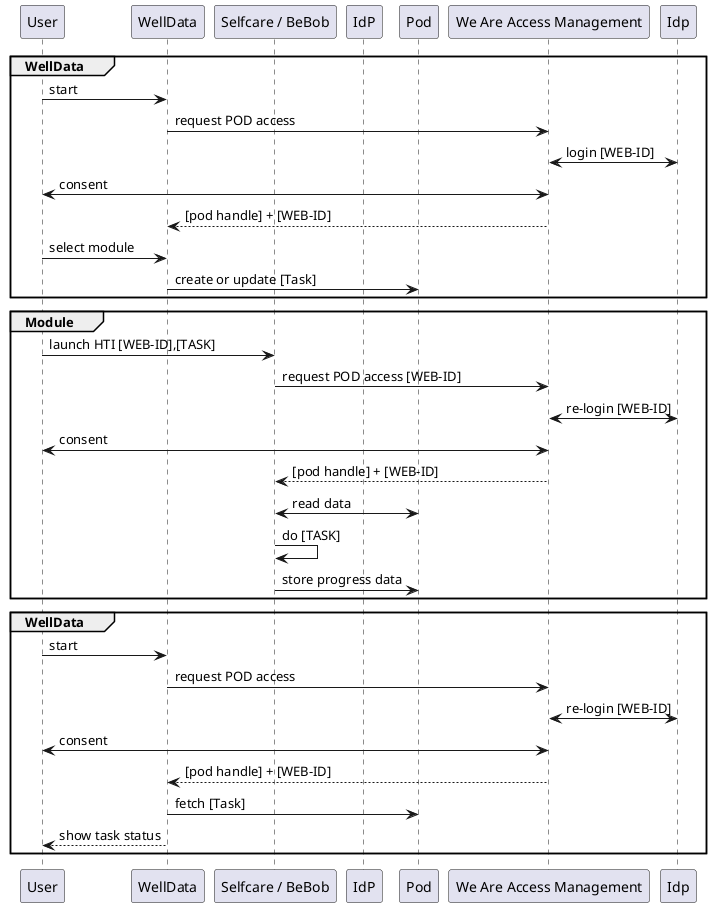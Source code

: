 @startuml
participant User
participant WellData
participant Module as "Selfcare / BeBob"
participant IdP
participant Pod
participant AMA as "We Are Access Management"

group WellData
User -> WellData: start
WellData -> AMA: request POD access
AMA <-> Idp: login [WEB-ID]
User <-> AMA: consent
AMA --> WellData: [pod handle] + [WEB-ID]
User -> WellData: select module
WellData -> Pod: create or update [Task]
end
group Module
User -> Module: launch HTI [WEB-ID],[TASK]
Module -> AMA: request POD access [WEB-ID]
AMA <-> Idp: re-login [WEB-ID]
User <-> AMA: consent
AMA --> Module: [pod handle] + [WEB-ID]

Module <-> Pod: read data
Module -> Module: do [TASK]
Module -> Pod: store progress data

end

group WellData
User -> WellData: start
WellData -> AMA: request POD access
AMA <-> Idp: re-login [WEB-ID]
User <-> AMA: consent
AMA --> WellData: [pod handle] + [WEB-ID]
WellData -> Pod: fetch [Task]
WellData --> User: show task status
end
@enduml
